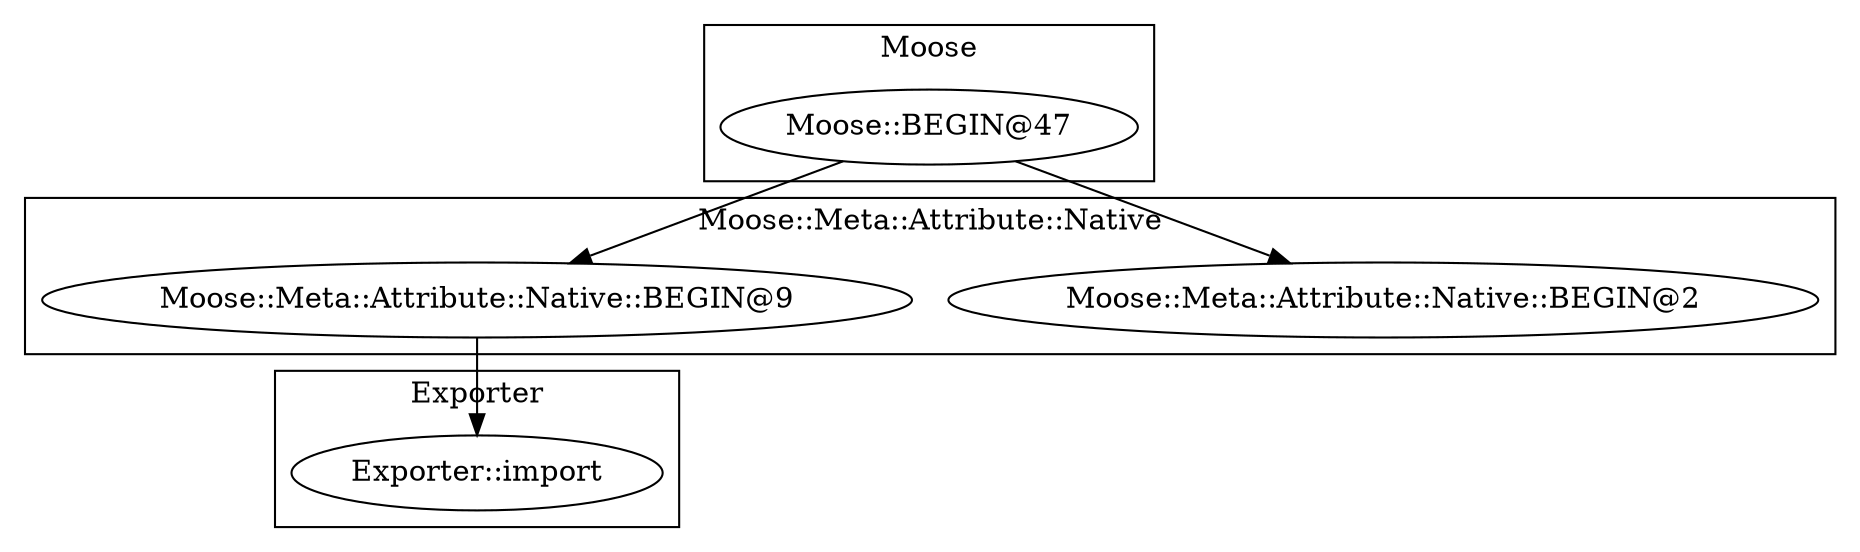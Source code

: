 digraph {
graph [overlap=false]
subgraph cluster_Moose {
	label="Moose";
	"Moose::BEGIN@47";
}
subgraph cluster_Exporter {
	label="Exporter";
	"Exporter::import";
}
subgraph cluster_Moose_Meta_Attribute_Native {
	label="Moose::Meta::Attribute::Native";
	"Moose::Meta::Attribute::Native::BEGIN@2";
	"Moose::Meta::Attribute::Native::BEGIN@9";
}
"Moose::Meta::Attribute::Native::BEGIN@9" -> "Exporter::import";
"Moose::BEGIN@47" -> "Moose::Meta::Attribute::Native::BEGIN@2";
"Moose::BEGIN@47" -> "Moose::Meta::Attribute::Native::BEGIN@9";
}
